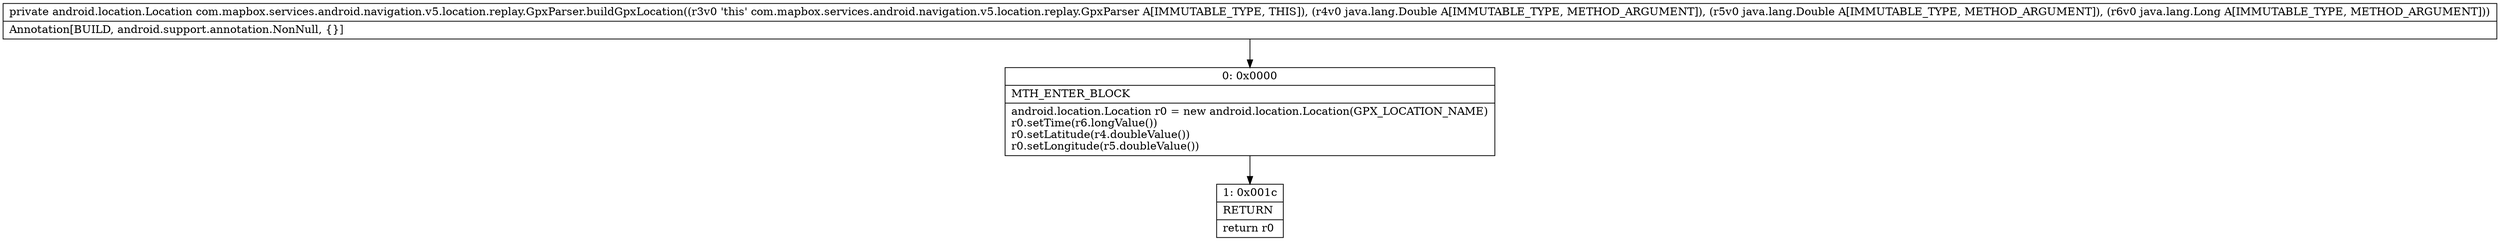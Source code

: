 digraph "CFG forcom.mapbox.services.android.navigation.v5.location.replay.GpxParser.buildGpxLocation(Ljava\/lang\/Double;Ljava\/lang\/Double;Ljava\/lang\/Long;)Landroid\/location\/Location;" {
Node_0 [shape=record,label="{0\:\ 0x0000|MTH_ENTER_BLOCK\l|android.location.Location r0 = new android.location.Location(GPX_LOCATION_NAME)\lr0.setTime(r6.longValue())\lr0.setLatitude(r4.doubleValue())\lr0.setLongitude(r5.doubleValue())\l}"];
Node_1 [shape=record,label="{1\:\ 0x001c|RETURN\l|return r0\l}"];
MethodNode[shape=record,label="{private android.location.Location com.mapbox.services.android.navigation.v5.location.replay.GpxParser.buildGpxLocation((r3v0 'this' com.mapbox.services.android.navigation.v5.location.replay.GpxParser A[IMMUTABLE_TYPE, THIS]), (r4v0 java.lang.Double A[IMMUTABLE_TYPE, METHOD_ARGUMENT]), (r5v0 java.lang.Double A[IMMUTABLE_TYPE, METHOD_ARGUMENT]), (r6v0 java.lang.Long A[IMMUTABLE_TYPE, METHOD_ARGUMENT]))  | Annotation[BUILD, android.support.annotation.NonNull, \{\}]\l}"];
MethodNode -> Node_0;
Node_0 -> Node_1;
}

